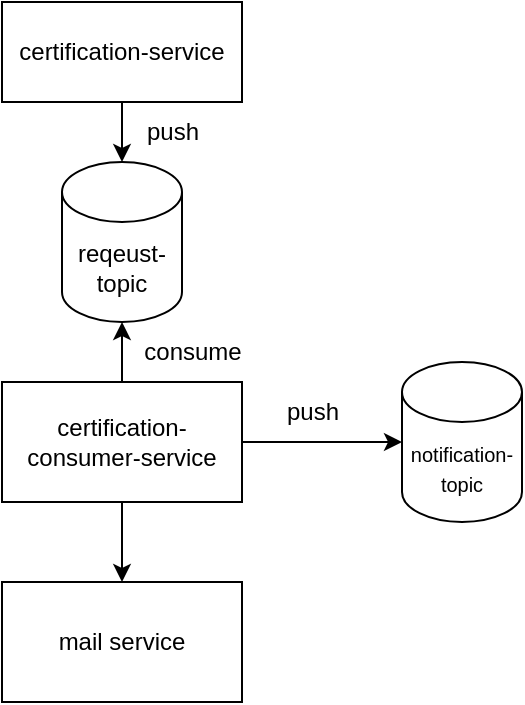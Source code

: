 <mxfile version="21.5.0" type="github" pages="2">
  <diagram name="Simple block diagram" id="4YtnG2kRDNjNFjsuQ804">
    <mxGraphModel dx="726" dy="451" grid="1" gridSize="10" guides="1" tooltips="1" connect="1" arrows="1" fold="1" page="1" pageScale="1" pageWidth="827" pageHeight="1169" math="0" shadow="0">
      <root>
        <mxCell id="0" />
        <mxCell id="1" parent="0" />
        <mxCell id="1Pv_-7D0GRNQpjg8DjUq-4" style="edgeStyle=orthogonalEdgeStyle;rounded=0;orthogonalLoop=1;jettySize=auto;html=1;entryX=0.5;entryY=0;entryDx=0;entryDy=0;entryPerimeter=0;" edge="1" parent="1" source="1Pv_-7D0GRNQpjg8DjUq-1" target="1Pv_-7D0GRNQpjg8DjUq-3">
          <mxGeometry relative="1" as="geometry" />
        </mxCell>
        <mxCell id="1Pv_-7D0GRNQpjg8DjUq-1" value="certification-service" style="rounded=0;whiteSpace=wrap;html=1;" vertex="1" parent="1">
          <mxGeometry x="80" y="10" width="120" height="50" as="geometry" />
        </mxCell>
        <mxCell id="1Pv_-7D0GRNQpjg8DjUq-6" style="edgeStyle=orthogonalEdgeStyle;rounded=0;orthogonalLoop=1;jettySize=auto;html=1;entryX=0.5;entryY=1;entryDx=0;entryDy=0;entryPerimeter=0;" edge="1" parent="1" source="1Pv_-7D0GRNQpjg8DjUq-2" target="1Pv_-7D0GRNQpjg8DjUq-3">
          <mxGeometry relative="1" as="geometry" />
        </mxCell>
        <mxCell id="1Pv_-7D0GRNQpjg8DjUq-12" style="edgeStyle=orthogonalEdgeStyle;rounded=0;orthogonalLoop=1;jettySize=auto;html=1;entryX=0;entryY=0.5;entryDx=0;entryDy=0;entryPerimeter=0;" edge="1" parent="1" source="1Pv_-7D0GRNQpjg8DjUq-2" target="1Pv_-7D0GRNQpjg8DjUq-11">
          <mxGeometry relative="1" as="geometry" />
        </mxCell>
        <mxCell id="1Pv_-7D0GRNQpjg8DjUq-15" style="edgeStyle=orthogonalEdgeStyle;rounded=0;orthogonalLoop=1;jettySize=auto;html=1;entryX=0.5;entryY=0;entryDx=0;entryDy=0;" edge="1" parent="1" source="1Pv_-7D0GRNQpjg8DjUq-2" target="1Pv_-7D0GRNQpjg8DjUq-14">
          <mxGeometry relative="1" as="geometry" />
        </mxCell>
        <mxCell id="1Pv_-7D0GRNQpjg8DjUq-2" value="certification-consumer-service" style="rounded=0;whiteSpace=wrap;html=1;" vertex="1" parent="1">
          <mxGeometry x="80" y="200" width="120" height="60" as="geometry" />
        </mxCell>
        <mxCell id="1Pv_-7D0GRNQpjg8DjUq-3" value="reqeust-topic" style="shape=cylinder3;whiteSpace=wrap;html=1;boundedLbl=1;backgroundOutline=1;size=15;" vertex="1" parent="1">
          <mxGeometry x="110" y="90" width="60" height="80" as="geometry" />
        </mxCell>
        <mxCell id="1Pv_-7D0GRNQpjg8DjUq-5" value="push" style="text;html=1;align=center;verticalAlign=middle;resizable=0;points=[];autosize=1;strokeColor=none;fillColor=none;" vertex="1" parent="1">
          <mxGeometry x="140" y="60" width="50" height="30" as="geometry" />
        </mxCell>
        <mxCell id="1Pv_-7D0GRNQpjg8DjUq-7" value="consume" style="text;html=1;align=center;verticalAlign=middle;resizable=0;points=[];autosize=1;strokeColor=none;fillColor=none;" vertex="1" parent="1">
          <mxGeometry x="140" y="170" width="70" height="30" as="geometry" />
        </mxCell>
        <mxCell id="1Pv_-7D0GRNQpjg8DjUq-11" value="&lt;font style=&quot;font-size: 10px;&quot;&gt;notification-topic&lt;/font&gt;" style="shape=cylinder3;whiteSpace=wrap;html=1;boundedLbl=1;backgroundOutline=1;size=15;" vertex="1" parent="1">
          <mxGeometry x="280" y="190" width="60" height="80" as="geometry" />
        </mxCell>
        <mxCell id="1Pv_-7D0GRNQpjg8DjUq-13" value="push" style="text;html=1;align=center;verticalAlign=middle;resizable=0;points=[];autosize=1;strokeColor=none;fillColor=none;" vertex="1" parent="1">
          <mxGeometry x="210" y="200" width="50" height="30" as="geometry" />
        </mxCell>
        <mxCell id="1Pv_-7D0GRNQpjg8DjUq-14" value="mail service" style="rounded=0;whiteSpace=wrap;html=1;" vertex="1" parent="1">
          <mxGeometry x="80" y="300" width="120" height="60" as="geometry" />
        </mxCell>
      </root>
    </mxGraphModel>
  </diagram>
  <diagram id="MVUqGvvt7vjHceeHclE9" name="Page-2">
    <mxGraphModel dx="871" dy="541" grid="1" gridSize="10" guides="1" tooltips="1" connect="1" arrows="1" fold="1" page="1" pageScale="1" pageWidth="827" pageHeight="1169" math="0" shadow="0">
      <root>
        <mxCell id="0" />
        <mxCell id="1" parent="0" />
        <mxCell id="ZsF-27eHJCaCmqKZ7bJA-3" style="edgeStyle=orthogonalEdgeStyle;rounded=0;orthogonalLoop=1;jettySize=auto;html=1;entryX=0;entryY=0.5;entryDx=0;entryDy=0;" edge="1" parent="1" source="vdJvwiDbx4y7HF6QUAeo-16" target="ZsF-27eHJCaCmqKZ7bJA-1">
          <mxGeometry relative="1" as="geometry" />
        </mxCell>
        <mxCell id="vdJvwiDbx4y7HF6QUAeo-16" value="Supplier" style="shape=umlActor;verticalLabelPosition=bottom;verticalAlign=top;html=1;outlineConnect=0;" vertex="1" parent="1">
          <mxGeometry x="60" y="20" width="30" height="60" as="geometry" />
        </mxCell>
        <mxCell id="ZsF-27eHJCaCmqKZ7bJA-18" style="edgeStyle=orthogonalEdgeStyle;rounded=0;orthogonalLoop=1;jettySize=auto;html=1;" edge="1" parent="1" source="ZsF-27eHJCaCmqKZ7bJA-1" target="ZsF-27eHJCaCmqKZ7bJA-2">
          <mxGeometry relative="1" as="geometry" />
        </mxCell>
        <mxCell id="ZsF-27eHJCaCmqKZ7bJA-1" value="request-portal" style="rounded=0;whiteSpace=wrap;html=1;" vertex="1" parent="1">
          <mxGeometry x="200" y="20" width="120" height="60" as="geometry" />
        </mxCell>
        <mxCell id="ZsF-27eHJCaCmqKZ7bJA-5" style="edgeStyle=orthogonalEdgeStyle;rounded=0;orthogonalLoop=1;jettySize=auto;html=1;entryX=1;entryY=0.5;entryDx=0;entryDy=0;" edge="1" parent="1" source="ZsF-27eHJCaCmqKZ7bJA-2" target="ZsF-27eHJCaCmqKZ7bJA-4">
          <mxGeometry relative="1" as="geometry" />
        </mxCell>
        <mxCell id="ZsF-27eHJCaCmqKZ7bJA-19" style="edgeStyle=orthogonalEdgeStyle;rounded=0;orthogonalLoop=1;jettySize=auto;html=1;entryX=0.5;entryY=0;entryDx=0;entryDy=0;" edge="1" parent="1" source="ZsF-27eHJCaCmqKZ7bJA-2" target="ZsF-27eHJCaCmqKZ7bJA-12">
          <mxGeometry relative="1" as="geometry" />
        </mxCell>
        <mxCell id="ZsF-27eHJCaCmqKZ7bJA-2" value="request-service" style="rounded=0;whiteSpace=wrap;html=1;" vertex="1" parent="1">
          <mxGeometry x="200" y="150" width="120" height="60" as="geometry" />
        </mxCell>
        <mxCell id="ZsF-27eHJCaCmqKZ7bJA-4" value="AN" style="rounded=0;whiteSpace=wrap;html=1;" vertex="1" parent="1">
          <mxGeometry y="150" width="120" height="60" as="geometry" />
        </mxCell>
        <mxCell id="ZsF-27eHJCaCmqKZ7bJA-7" value="&lt;font style=&quot;font-size: 10px;&quot;&gt;get relationship&lt;/font&gt;" style="text;html=1;align=center;verticalAlign=middle;resizable=0;points=[];autosize=1;strokeColor=none;fillColor=none;" vertex="1" parent="1">
          <mxGeometry x="115" y="150" width="90" height="30" as="geometry" />
        </mxCell>
        <mxCell id="ZsF-27eHJCaCmqKZ7bJA-10" style="edgeStyle=orthogonalEdgeStyle;rounded=0;orthogonalLoop=1;jettySize=auto;html=1;entryX=1;entryY=0.5;entryDx=0;entryDy=0;exitX=0;exitY=0.25;exitDx=0;exitDy=0;" edge="1" parent="1" source="ZsF-27eHJCaCmqKZ7bJA-8" target="ZsF-27eHJCaCmqKZ7bJA-2">
          <mxGeometry relative="1" as="geometry" />
        </mxCell>
        <mxCell id="ZsF-27eHJCaCmqKZ7bJA-8" value="" style="rounded=0;whiteSpace=wrap;html=1;" vertex="1" parent="1">
          <mxGeometry x="460" y="80" width="170" height="400" as="geometry" />
        </mxCell>
        <mxCell id="ZsF-27eHJCaCmqKZ7bJA-9" value="certification-service" style="rounded=0;whiteSpace=wrap;html=1;" vertex="1" parent="1">
          <mxGeometry x="485" y="100" width="120" height="60" as="geometry" />
        </mxCell>
        <mxCell id="ZsF-27eHJCaCmqKZ7bJA-11" value="register" style="text;html=1;align=center;verticalAlign=middle;resizable=0;points=[];autosize=1;strokeColor=none;fillColor=none;" vertex="1" parent="1">
          <mxGeometry x="350" y="148" width="60" height="30" as="geometry" />
        </mxCell>
        <mxCell id="ZsF-27eHJCaCmqKZ7bJA-12" value="Kafka topic" style="rounded=0;whiteSpace=wrap;html=1;" vertex="1" parent="1">
          <mxGeometry x="200" y="260" width="120" height="60" as="geometry" />
        </mxCell>
        <mxCell id="ZsF-27eHJCaCmqKZ7bJA-20" style="edgeStyle=orthogonalEdgeStyle;rounded=0;orthogonalLoop=1;jettySize=auto;html=1;entryX=0.5;entryY=1;entryDx=0;entryDy=0;" edge="1" parent="1" source="ZsF-27eHJCaCmqKZ7bJA-13" target="ZsF-27eHJCaCmqKZ7bJA-12">
          <mxGeometry relative="1" as="geometry" />
        </mxCell>
        <mxCell id="ZsF-27eHJCaCmqKZ7bJA-21" style="edgeStyle=orthogonalEdgeStyle;rounded=0;orthogonalLoop=1;jettySize=auto;html=1;" edge="1" parent="1" source="ZsF-27eHJCaCmqKZ7bJA-13" target="ZsF-27eHJCaCmqKZ7bJA-14">
          <mxGeometry relative="1" as="geometry" />
        </mxCell>
        <mxCell id="ZsF-27eHJCaCmqKZ7bJA-13" value="request-consumer-service" style="rounded=0;whiteSpace=wrap;html=1;" vertex="1" parent="1">
          <mxGeometry x="200" y="370" width="120" height="60" as="geometry" />
        </mxCell>
        <mxCell id="ZsF-27eHJCaCmqKZ7bJA-14" value="" style="rounded=0;whiteSpace=wrap;html=1;" vertex="1" parent="1">
          <mxGeometry x="135" y="480" width="250" height="210" as="geometry" />
        </mxCell>
        <mxCell id="ZsF-27eHJCaCmqKZ7bJA-15" value="Notification tools" style="text;html=1;align=center;verticalAlign=middle;resizable=0;points=[];autosize=1;strokeColor=none;fillColor=none;" vertex="1" parent="1">
          <mxGeometry x="205" y="480" width="110" height="30" as="geometry" />
        </mxCell>
        <mxCell id="ZsF-27eHJCaCmqKZ7bJA-16" value="Notification topic" style="rounded=0;whiteSpace=wrap;html=1;" vertex="1" parent="1">
          <mxGeometry x="200" y="520" width="120" height="60" as="geometry" />
        </mxCell>
        <mxCell id="ZsF-27eHJCaCmqKZ7bJA-17" value="mail" style="rounded=0;whiteSpace=wrap;html=1;" vertex="1" parent="1">
          <mxGeometry x="200" y="610" width="120" height="60" as="geometry" />
        </mxCell>
      </root>
    </mxGraphModel>
  </diagram>
</mxfile>
